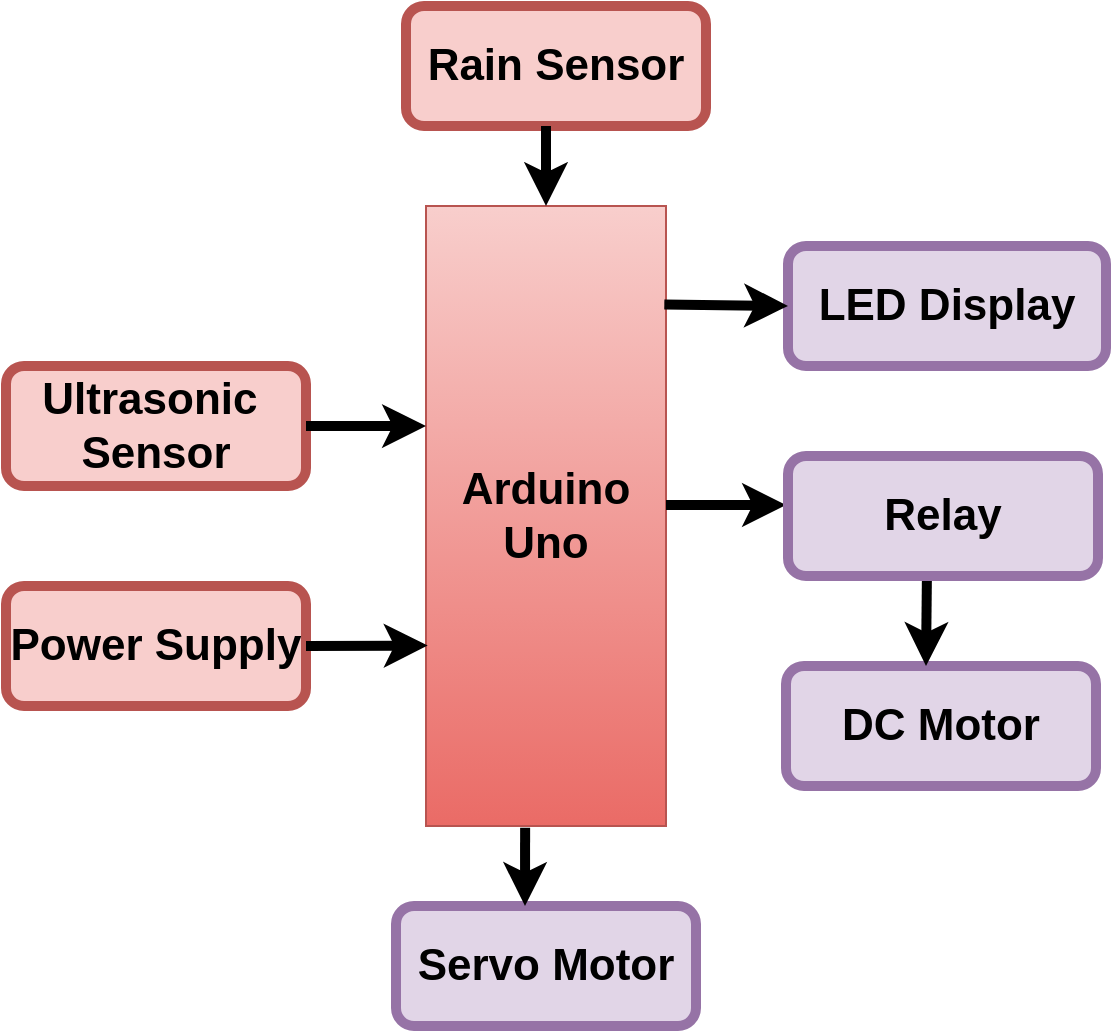 <mxfile version="16.6.1" type="github" pages="2">
  <diagram id="RtZOu5CQ-_5ClPts8naE" name="Page-1">
    <mxGraphModel dx="1038" dy="1716" grid="1" gridSize="10" guides="1" tooltips="1" connect="1" arrows="1" fold="1" page="1" pageScale="1" pageWidth="827" pageHeight="1169" math="0" shadow="0">
      <root>
        <mxCell id="0" />
        <mxCell id="1" parent="0" />
        <mxCell id="wHhrmEXW0-JnJZMjGAdd-2" value="&lt;b&gt;&lt;font style=&quot;font-size: 22px&quot;&gt;Servo Motor&lt;/font&gt;&lt;/b&gt;" style="rounded=1;whiteSpace=wrap;html=1;fillColor=#e1d5e7;strokeColor=#9673a6;strokeWidth=5;" vertex="1" parent="1">
          <mxGeometry x="315" y="450" width="150" height="60" as="geometry" />
        </mxCell>
        <mxCell id="wHhrmEXW0-JnJZMjGAdd-3" value="&lt;b&gt;&lt;font style=&quot;font-size: 22px&quot;&gt;Arduino Uno&lt;/font&gt;&lt;/b&gt;" style="rounded=0;whiteSpace=wrap;html=1;fillColor=#f8cecc;strokeColor=#b85450;gradientColor=#ea6b66;" vertex="1" parent="1">
          <mxGeometry x="330" y="100" width="120" height="310" as="geometry" />
        </mxCell>
        <mxCell id="wHhrmEXW0-JnJZMjGAdd-5" value="&lt;b&gt;DC Motor&lt;/b&gt;" style="rounded=1;whiteSpace=wrap;html=1;fontSize=22;fillColor=#e1d5e7;strokeColor=#9673a6;strokeWidth=5;" vertex="1" parent="1">
          <mxGeometry x="510" y="330" width="155" height="60" as="geometry" />
        </mxCell>
        <mxCell id="wHhrmEXW0-JnJZMjGAdd-6" value="&lt;b&gt;Rain Sensor&lt;/b&gt;" style="rounded=1;whiteSpace=wrap;html=1;fontSize=22;fillColor=#f8cecc;strokeColor=#B85450;strokeWidth=5;" vertex="1" parent="1">
          <mxGeometry x="320" width="150" height="60" as="geometry" />
        </mxCell>
        <mxCell id="wHhrmEXW0-JnJZMjGAdd-8" value="&lt;b&gt;Ultrasonic&amp;nbsp;&lt;br&gt;Sensor&lt;/b&gt;" style="rounded=1;whiteSpace=wrap;html=1;fontSize=22;fillColor=#f8cecc;strokeColor=#b85450;strokeWidth=5;" vertex="1" parent="1">
          <mxGeometry x="120" y="180" width="150" height="60" as="geometry" />
        </mxCell>
        <mxCell id="yxMff1gCNrw6VYnFxoYp-1" value="&lt;b&gt;Power Supply&lt;/b&gt;" style="rounded=1;whiteSpace=wrap;html=1;fontSize=22;fillColor=#f8cecc;strokeColor=#b85450;strokeWidth=5;" vertex="1" parent="1">
          <mxGeometry x="120" y="290" width="150" height="60" as="geometry" />
        </mxCell>
        <mxCell id="yxMff1gCNrw6VYnFxoYp-3" value="" style="endArrow=classic;html=1;rounded=1;fontSize=22;exitX=1;exitY=0.5;exitDx=0;exitDy=0;entryX=0.007;entryY=0.709;entryDx=0;entryDy=0;entryPerimeter=0;strokeWidth=5;" edge="1" parent="1" source="yxMff1gCNrw6VYnFxoYp-1" target="wHhrmEXW0-JnJZMjGAdd-3">
          <mxGeometry width="50" height="50" relative="1" as="geometry">
            <mxPoint x="290" y="320" as="sourcePoint" />
            <mxPoint x="340" y="270" as="targetPoint" />
          </mxGeometry>
        </mxCell>
        <mxCell id="yxMff1gCNrw6VYnFxoYp-4" value="" style="endArrow=classic;html=1;rounded=1;fontSize=22;strokeWidth=5;exitX=1;exitY=0.5;exitDx=0;exitDy=0;entryX=0;entryY=0.355;entryDx=0;entryDy=0;entryPerimeter=0;" edge="1" parent="1" source="wHhrmEXW0-JnJZMjGAdd-8" target="wHhrmEXW0-JnJZMjGAdd-3">
          <mxGeometry width="50" height="50" relative="1" as="geometry">
            <mxPoint x="390" y="250" as="sourcePoint" />
            <mxPoint x="440" y="200" as="targetPoint" />
          </mxGeometry>
        </mxCell>
        <mxCell id="yxMff1gCNrw6VYnFxoYp-5" value="" style="endArrow=classic;html=1;rounded=1;fontSize=22;strokeWidth=5;exitX=0.448;exitY=1.023;exitDx=0;exitDy=0;exitPerimeter=0;startArrow=none;" edge="1" parent="1" source="wHhrmEXW0-JnJZMjGAdd-4">
          <mxGeometry width="50" height="50" relative="1" as="geometry">
            <mxPoint x="576.44" y="241.38" as="sourcePoint" />
            <mxPoint x="580" y="330" as="targetPoint" />
            <Array as="points" />
          </mxGeometry>
        </mxCell>
        <mxCell id="yxMff1gCNrw6VYnFxoYp-7" value="" style="endArrow=classic;html=1;rounded=1;fontSize=22;strokeWidth=5;exitX=0.413;exitY=1.003;exitDx=0;exitDy=0;exitPerimeter=0;entryX=0.43;entryY=0;entryDx=0;entryDy=0;entryPerimeter=0;" edge="1" parent="1" source="wHhrmEXW0-JnJZMjGAdd-3" target="wHhrmEXW0-JnJZMjGAdd-2">
          <mxGeometry width="50" height="50" relative="1" as="geometry">
            <mxPoint x="390" y="250" as="sourcePoint" />
            <mxPoint x="440" y="200" as="targetPoint" />
          </mxGeometry>
        </mxCell>
        <mxCell id="yxMff1gCNrw6VYnFxoYp-8" value="" style="endArrow=classic;html=1;rounded=1;fontSize=22;strokeWidth=5;" edge="1" parent="1">
          <mxGeometry width="50" height="50" relative="1" as="geometry">
            <mxPoint x="450" y="249.5" as="sourcePoint" />
            <mxPoint x="510" y="249.5" as="targetPoint" />
          </mxGeometry>
        </mxCell>
        <mxCell id="yxMff1gCNrw6VYnFxoYp-9" value="" style="endArrow=classic;html=1;rounded=1;fontSize=22;strokeWidth=5;entryX=0.5;entryY=0;entryDx=0;entryDy=0;" edge="1" parent="1" target="wHhrmEXW0-JnJZMjGAdd-3">
          <mxGeometry width="50" height="50" relative="1" as="geometry">
            <mxPoint x="390" y="60" as="sourcePoint" />
            <mxPoint x="388" y="100" as="targetPoint" />
          </mxGeometry>
        </mxCell>
        <mxCell id="yxMff1gCNrw6VYnFxoYp-10" value="&lt;b&gt;LED Display&lt;/b&gt;" style="rounded=1;whiteSpace=wrap;html=1;fontSize=22;strokeColor=#9673a6;strokeWidth=5;fillColor=#e1d5e7;" vertex="1" parent="1">
          <mxGeometry x="511" y="120" width="159" height="60" as="geometry" />
        </mxCell>
        <mxCell id="wHhrmEXW0-JnJZMjGAdd-4" value="&lt;b&gt;Relay&lt;/b&gt;" style="rounded=1;whiteSpace=wrap;html=1;fontSize=22;fillColor=#e1d5e7;strokeColor=#9673a6;strokeWidth=5;" vertex="1" parent="1">
          <mxGeometry x="511" y="225" width="155" height="60" as="geometry" />
        </mxCell>
        <mxCell id="yxMff1gCNrw6VYnFxoYp-12" value="" style="endArrow=classic;html=1;rounded=1;fontSize=22;strokeWidth=5;entryX=0;entryY=0.5;entryDx=0;entryDy=0;exitX=0.993;exitY=0.159;exitDx=0;exitDy=0;exitPerimeter=0;" edge="1" parent="1" source="wHhrmEXW0-JnJZMjGAdd-3" target="yxMff1gCNrw6VYnFxoYp-10">
          <mxGeometry width="50" height="50" relative="1" as="geometry">
            <mxPoint x="390" y="260" as="sourcePoint" />
            <mxPoint x="440" y="210" as="targetPoint" />
          </mxGeometry>
        </mxCell>
      </root>
    </mxGraphModel>
  </diagram>
  <diagram id="a9Dm9juq-jy84gX0eqp6" name="Page-2">
    <mxGraphModel dx="1038" dy="547" grid="1" gridSize="10" guides="1" tooltips="1" connect="1" arrows="1" fold="1" page="1" pageScale="1" pageWidth="827" pageHeight="1169" math="0" shadow="0">
      <root>
        <mxCell id="ts8BnqQKctXhjWccqVpp-0" />
        <mxCell id="ts8BnqQKctXhjWccqVpp-1" parent="ts8BnqQKctXhjWccqVpp-0" />
      </root>
    </mxGraphModel>
  </diagram>
</mxfile>
